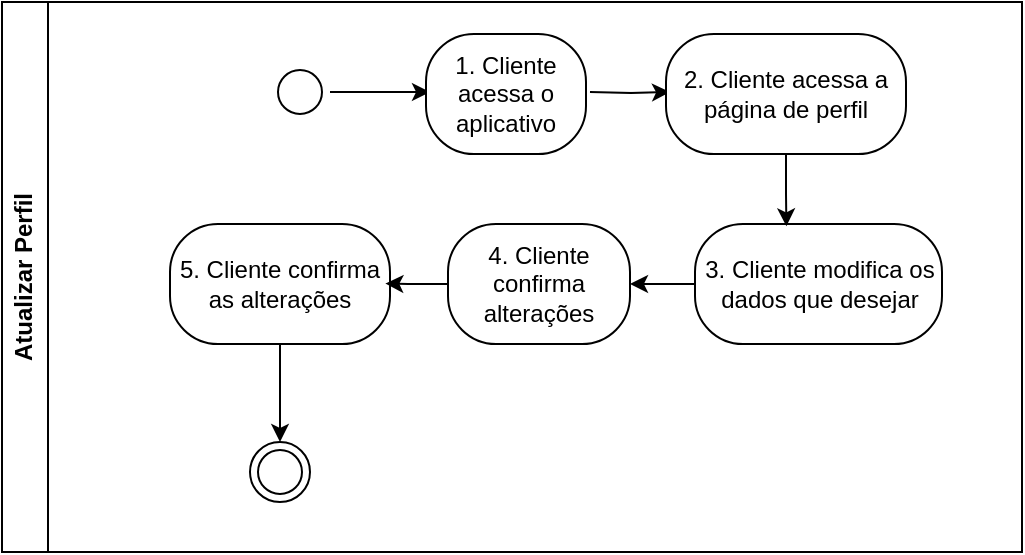 <mxfile version="28.1.2">
  <diagram name="Página-1" id="ylGz9aW77BVcS-gm-E0-">
    <mxGraphModel dx="786" dy="524" grid="1" gridSize="10" guides="1" tooltips="1" connect="1" arrows="1" fold="1" page="1" pageScale="1" pageWidth="827" pageHeight="1169" math="0" shadow="0">
      <root>
        <mxCell id="0" />
        <mxCell id="1" parent="0" />
        <mxCell id="eoJPdYbiTmzpK0PqmvJm-1" value="Atualizar Perfil" style="swimlane;horizontal=0;whiteSpace=wrap;html=1;" parent="1" vertex="1">
          <mxGeometry x="270" y="180" width="510" height="275" as="geometry" />
        </mxCell>
        <mxCell id="eoJPdYbiTmzpK0PqmvJm-2" style="edgeStyle=orthogonalEdgeStyle;rounded=0;orthogonalLoop=1;jettySize=auto;html=1;entryX=0;entryY=0.5;entryDx=0;entryDy=0;" parent="eoJPdYbiTmzpK0PqmvJm-1" source="eoJPdYbiTmzpK0PqmvJm-3" edge="1">
          <mxGeometry relative="1" as="geometry">
            <mxPoint x="214.0" y="45" as="targetPoint" />
          </mxGeometry>
        </mxCell>
        <mxCell id="eoJPdYbiTmzpK0PqmvJm-3" value="" style="ellipse;html=1;shape=startState;" parent="eoJPdYbiTmzpK0PqmvJm-1" vertex="1">
          <mxGeometry x="134" y="30" width="30" height="30" as="geometry" />
        </mxCell>
        <mxCell id="eoJPdYbiTmzpK0PqmvJm-4" value="" style="edgeStyle=orthogonalEdgeStyle;rounded=0;orthogonalLoop=1;jettySize=auto;html=1;" parent="eoJPdYbiTmzpK0PqmvJm-1" edge="1">
          <mxGeometry relative="1" as="geometry">
            <mxPoint x="294.0" y="45" as="sourcePoint" />
            <mxPoint x="334.0" y="45" as="targetPoint" />
          </mxGeometry>
        </mxCell>
        <mxCell id="eoJPdYbiTmzpK0PqmvJm-5" value="1. Cliente acessa o aplicativo" style="rounded=1;whiteSpace=wrap;html=1;arcSize=40;" parent="eoJPdYbiTmzpK0PqmvJm-1" vertex="1">
          <mxGeometry x="212" y="16" width="80" height="60" as="geometry" />
        </mxCell>
        <mxCell id="eoJPdYbiTmzpK0PqmvJm-7" value="2. Cliente acessa a página de perfil" style="whiteSpace=wrap;html=1;rounded=1;arcSize=40;" parent="eoJPdYbiTmzpK0PqmvJm-1" vertex="1">
          <mxGeometry x="332" y="16" width="120" height="60" as="geometry" />
        </mxCell>
        <mxCell id="eoJPdYbiTmzpK0PqmvJm-8" style="edgeStyle=orthogonalEdgeStyle;rounded=0;orthogonalLoop=1;jettySize=auto;html=1;entryX=1;entryY=0.5;entryDx=0;entryDy=0;" parent="eoJPdYbiTmzpK0PqmvJm-1" source="eoJPdYbiTmzpK0PqmvJm-9" target="eoJPdYbiTmzpK0PqmvJm-10" edge="1">
          <mxGeometry relative="1" as="geometry" />
        </mxCell>
        <mxCell id="eoJPdYbiTmzpK0PqmvJm-9" value="3. Cliente modifica os dados que desejar" style="whiteSpace=wrap;html=1;rounded=1;arcSize=40;" parent="eoJPdYbiTmzpK0PqmvJm-1" vertex="1">
          <mxGeometry x="346.5" y="111" width="123.5" height="60" as="geometry" />
        </mxCell>
        <mxCell id="eoJPdYbiTmzpK0PqmvJm-10" value="4. Cliente confirma alterações" style="whiteSpace=wrap;html=1;rounded=1;arcSize=40;" parent="eoJPdYbiTmzpK0PqmvJm-1" vertex="1">
          <mxGeometry x="223" y="111" width="91" height="60" as="geometry" />
        </mxCell>
        <mxCell id="eoJPdYbiTmzpK0PqmvJm-17" style="edgeStyle=orthogonalEdgeStyle;rounded=0;orthogonalLoop=1;jettySize=auto;html=1;entryX=0.5;entryY=0;entryDx=0;entryDy=0;" parent="eoJPdYbiTmzpK0PqmvJm-1" source="eoJPdYbiTmzpK0PqmvJm-12" target="eoJPdYbiTmzpK0PqmvJm-16" edge="1">
          <mxGeometry relative="1" as="geometry" />
        </mxCell>
        <mxCell id="eoJPdYbiTmzpK0PqmvJm-12" value="5. Cliente confirma as alterações" style="whiteSpace=wrap;html=1;rounded=1;arcSize=40;" parent="eoJPdYbiTmzpK0PqmvJm-1" vertex="1">
          <mxGeometry x="84" y="111" width="110" height="60" as="geometry" />
        </mxCell>
        <mxCell id="eoJPdYbiTmzpK0PqmvJm-13" value="" style="edgeStyle=orthogonalEdgeStyle;rounded=0;orthogonalLoop=1;jettySize=auto;html=1;entryX=0.988;entryY=0.429;entryDx=0;entryDy=0;entryPerimeter=0;" parent="eoJPdYbiTmzpK0PqmvJm-1" source="eoJPdYbiTmzpK0PqmvJm-10" edge="1">
          <mxGeometry relative="1" as="geometry">
            <mxPoint x="191.68" y="140.74" as="targetPoint" />
          </mxGeometry>
        </mxCell>
        <mxCell id="eoJPdYbiTmzpK0PqmvJm-16" value="" style="ellipse;html=1;shape=endState;" parent="eoJPdYbiTmzpK0PqmvJm-1" vertex="1">
          <mxGeometry x="124" y="220" width="30" height="30" as="geometry" />
        </mxCell>
        <mxCell id="eoJPdYbiTmzpK0PqmvJm-18" style="edgeStyle=orthogonalEdgeStyle;rounded=0;orthogonalLoop=1;jettySize=auto;html=1;entryX=0.37;entryY=0.019;entryDx=0;entryDy=0;entryPerimeter=0;" parent="eoJPdYbiTmzpK0PqmvJm-1" source="eoJPdYbiTmzpK0PqmvJm-7" target="eoJPdYbiTmzpK0PqmvJm-9" edge="1">
          <mxGeometry relative="1" as="geometry" />
        </mxCell>
      </root>
    </mxGraphModel>
  </diagram>
</mxfile>
